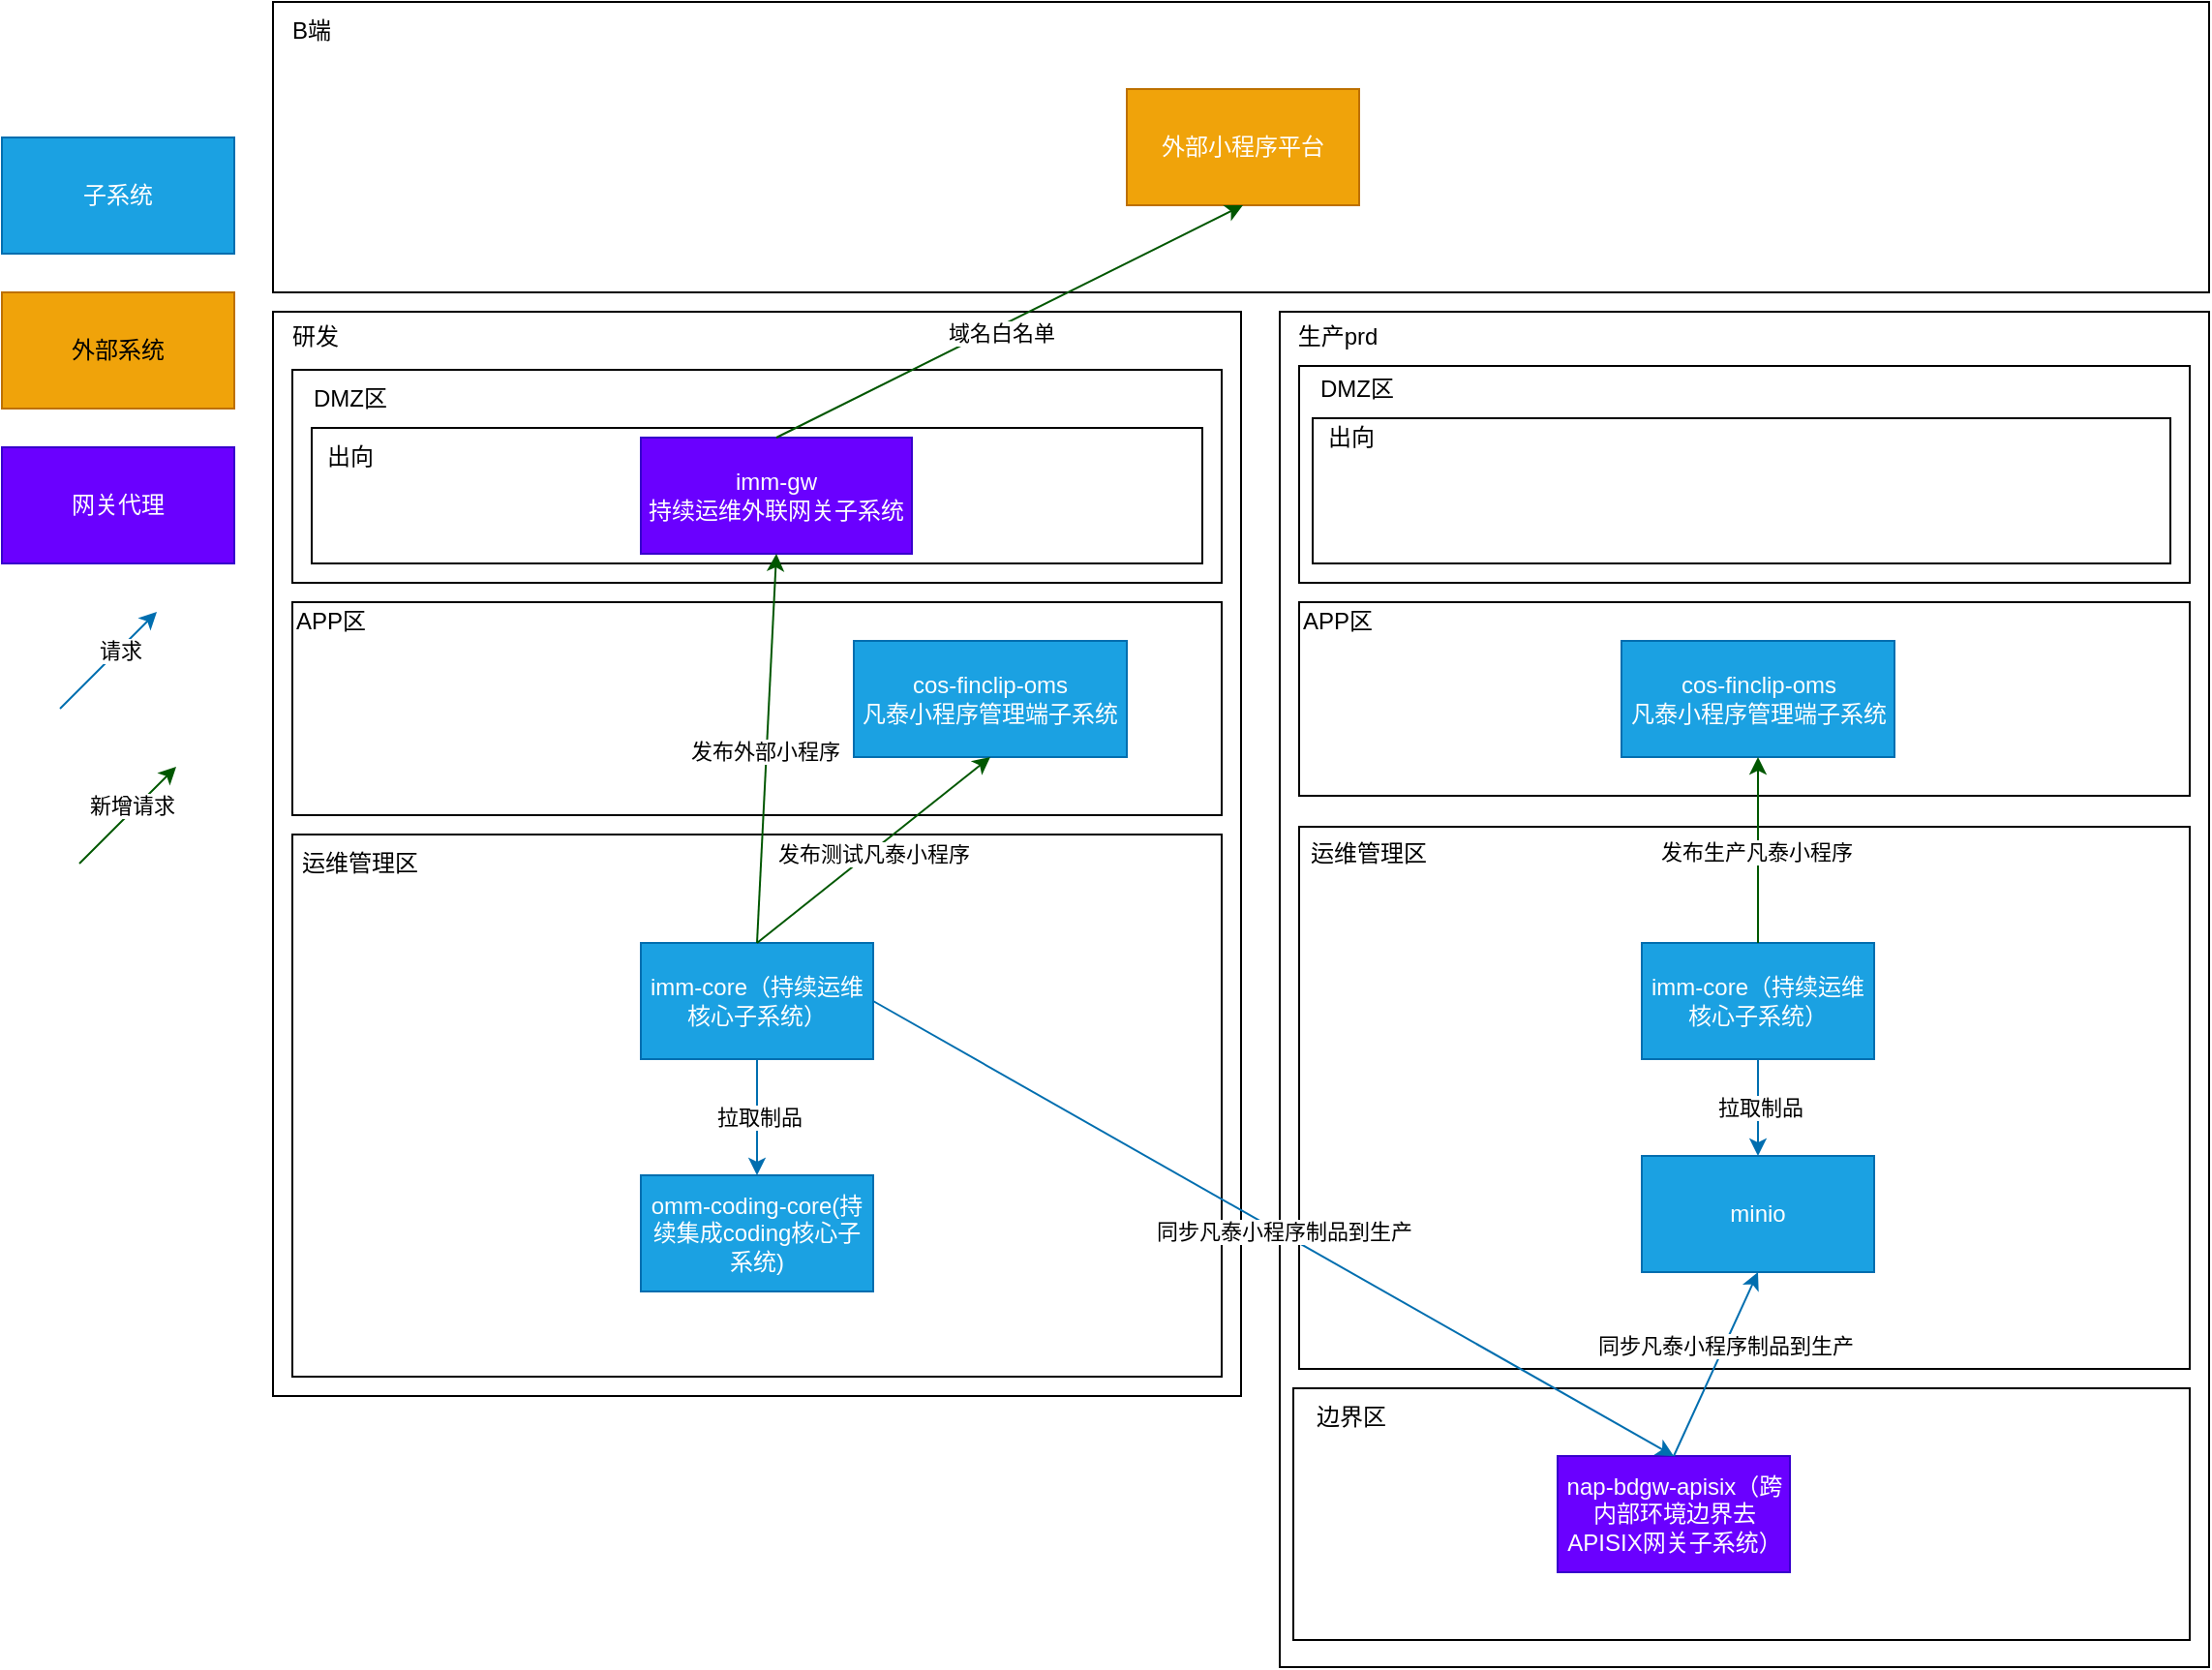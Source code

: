<mxfile version="24.3.1" type="github">
  <diagram name="第 1 页" id="x-s4xV_DUlktd-mjSwdB">
    <mxGraphModel dx="815" dy="1562" grid="1" gridSize="10" guides="1" tooltips="1" connect="1" arrows="1" fold="1" page="1" pageScale="1" pageWidth="827" pageHeight="1169" math="0" shadow="0">
      <root>
        <mxCell id="0" />
        <mxCell id="1" parent="0" />
        <mxCell id="dvoi7zTXmmgK_cxuayRM-1" value="" style="rounded=0;whiteSpace=wrap;html=1;" vertex="1" parent="1">
          <mxGeometry x="250" y="-130" width="500" height="560" as="geometry" />
        </mxCell>
        <mxCell id="dvoi7zTXmmgK_cxuayRM-2" value="" style="whiteSpace=wrap;html=1;" vertex="1" parent="1">
          <mxGeometry x="260" y="140" width="480" height="280" as="geometry" />
        </mxCell>
        <mxCell id="dvoi7zTXmmgK_cxuayRM-3" value="运维管理区" style="text;html=1;strokeColor=none;fillColor=none;align=center;verticalAlign=middle;whiteSpace=wrap;rounded=0;" vertex="1" parent="1">
          <mxGeometry x="260" y="140" width="70" height="30" as="geometry" />
        </mxCell>
        <mxCell id="dvoi7zTXmmgK_cxuayRM-4" value="" style="rounded=0;whiteSpace=wrap;html=1;" vertex="1" parent="1">
          <mxGeometry x="260" y="-100" width="480" height="110" as="geometry" />
        </mxCell>
        <mxCell id="dvoi7zTXmmgK_cxuayRM-5" value="DMZ区" style="text;html=1;strokeColor=none;fillColor=none;align=center;verticalAlign=middle;whiteSpace=wrap;rounded=0;" vertex="1" parent="1">
          <mxGeometry x="260" y="-100" width="60" height="30" as="geometry" />
        </mxCell>
        <mxCell id="dvoi7zTXmmgK_cxuayRM-6" value="" style="rounded=0;whiteSpace=wrap;html=1;" vertex="1" parent="1">
          <mxGeometry x="270" y="-70" width="460" height="70" as="geometry" />
        </mxCell>
        <mxCell id="dvoi7zTXmmgK_cxuayRM-7" value="出向" style="text;html=1;strokeColor=none;fillColor=none;align=center;verticalAlign=middle;whiteSpace=wrap;rounded=0;" vertex="1" parent="1">
          <mxGeometry x="260" y="-70" width="60" height="30" as="geometry" />
        </mxCell>
        <mxCell id="dvoi7zTXmmgK_cxuayRM-8" value="研发" style="text;html=1;strokeColor=none;fillColor=none;align=center;verticalAlign=middle;whiteSpace=wrap;rounded=0;" vertex="1" parent="1">
          <mxGeometry x="242" y="-132" width="60" height="30" as="geometry" />
        </mxCell>
        <mxCell id="dvoi7zTXmmgK_cxuayRM-9" value="" style="rounded=0;whiteSpace=wrap;html=1;" vertex="1" parent="1">
          <mxGeometry x="770" y="-130" width="480" height="700" as="geometry" />
        </mxCell>
        <mxCell id="dvoi7zTXmmgK_cxuayRM-10" value="生产prd" style="text;html=1;strokeColor=none;fillColor=none;align=center;verticalAlign=middle;whiteSpace=wrap;rounded=0;" vertex="1" parent="1">
          <mxGeometry x="770" y="-132" width="60" height="30" as="geometry" />
        </mxCell>
        <mxCell id="dvoi7zTXmmgK_cxuayRM-11" value="" style="rounded=0;whiteSpace=wrap;html=1;" vertex="1" parent="1">
          <mxGeometry x="780" y="-102" width="460" height="112" as="geometry" />
        </mxCell>
        <mxCell id="dvoi7zTXmmgK_cxuayRM-12" value="DMZ区" style="text;html=1;strokeColor=none;fillColor=none;align=center;verticalAlign=middle;whiteSpace=wrap;rounded=0;" vertex="1" parent="1">
          <mxGeometry x="780" y="-105" width="60" height="30" as="geometry" />
        </mxCell>
        <mxCell id="dvoi7zTXmmgK_cxuayRM-13" value="" style="rounded=0;whiteSpace=wrap;html=1;" vertex="1" parent="1">
          <mxGeometry x="787" y="-75" width="443" height="75" as="geometry" />
        </mxCell>
        <mxCell id="dvoi7zTXmmgK_cxuayRM-14" value="出向" style="text;html=1;strokeColor=none;fillColor=none;align=center;verticalAlign=middle;whiteSpace=wrap;rounded=0;" vertex="1" parent="1">
          <mxGeometry x="777" y="-80" width="60" height="30" as="geometry" />
        </mxCell>
        <mxCell id="dvoi7zTXmmgK_cxuayRM-15" value="imm-gw&lt;div&gt;持续运维外联网关子系统&lt;/div&gt;" style="rounded=0;whiteSpace=wrap;html=1;fillColor=#6a00ff;fontColor=#ffffff;strokeColor=#3700CC;" vertex="1" parent="1">
          <mxGeometry x="440" y="-65" width="140" height="60" as="geometry" />
        </mxCell>
        <mxCell id="dvoi7zTXmmgK_cxuayRM-17" value="" style="rounded=0;whiteSpace=wrap;html=1;" vertex="1" parent="1">
          <mxGeometry x="780" y="136" width="460" height="280" as="geometry" />
        </mxCell>
        <mxCell id="dvoi7zTXmmgK_cxuayRM-18" value="运维管理区" style="text;html=1;strokeColor=none;fillColor=none;align=center;verticalAlign=middle;whiteSpace=wrap;rounded=0;" vertex="1" parent="1">
          <mxGeometry x="781" y="135" width="70" height="30" as="geometry" />
        </mxCell>
        <mxCell id="dvoi7zTXmmgK_cxuayRM-19" value="imm-core（持续运维核心子系统）" style="rounded=0;whiteSpace=wrap;html=1;fillColor=#1ba1e2;fontColor=#ffffff;strokeColor=#006EAF;" vertex="1" parent="1">
          <mxGeometry x="957" y="196" width="120" height="60" as="geometry" />
        </mxCell>
        <mxCell id="dvoi7zTXmmgK_cxuayRM-20" value="" style="rounded=0;whiteSpace=wrap;html=1;" vertex="1" parent="1">
          <mxGeometry x="780" y="20" width="460" height="100" as="geometry" />
        </mxCell>
        <mxCell id="dvoi7zTXmmgK_cxuayRM-21" value="APP区" style="text;html=1;strokeColor=none;fillColor=none;align=center;verticalAlign=middle;whiteSpace=wrap;rounded=0;" vertex="1" parent="1">
          <mxGeometry x="770" y="15" width="60" height="30" as="geometry" />
        </mxCell>
        <mxCell id="dvoi7zTXmmgK_cxuayRM-22" value="cos-finclip-oms&lt;br&gt;凡泰小程序管理端子系统" style="rounded=0;whiteSpace=wrap;html=1;fillColor=#1ba1e2;fontColor=#ffffff;strokeColor=#006EAF;" vertex="1" parent="1">
          <mxGeometry x="946.5" y="40" width="141" height="60" as="geometry" />
        </mxCell>
        <mxCell id="dvoi7zTXmmgK_cxuayRM-23" value="" style="rounded=0;whiteSpace=wrap;html=1;" vertex="1" parent="1">
          <mxGeometry x="250" y="-290" width="1000" height="150" as="geometry" />
        </mxCell>
        <mxCell id="dvoi7zTXmmgK_cxuayRM-24" value="B端" style="text;html=1;strokeColor=none;fillColor=none;align=center;verticalAlign=middle;whiteSpace=wrap;rounded=0;" vertex="1" parent="1">
          <mxGeometry x="240" y="-290" width="60" height="30" as="geometry" />
        </mxCell>
        <mxCell id="dvoi7zTXmmgK_cxuayRM-25" value="外部小程序平台" style="rounded=0;whiteSpace=wrap;html=1;fillColor=#f0a30a;fontColor=#FFFFFF;strokeColor=#BD7000;" vertex="1" parent="1">
          <mxGeometry x="691" y="-245" width="120" height="60" as="geometry" />
        </mxCell>
        <mxCell id="dvoi7zTXmmgK_cxuayRM-26" value="" style="endArrow=classic;html=1;rounded=0;exitX=0.5;exitY=0;exitDx=0;exitDy=0;fillColor=#008a00;strokeColor=#005700;entryX=0.5;entryY=1;entryDx=0;entryDy=0;" edge="1" parent="1" source="dvoi7zTXmmgK_cxuayRM-15" target="dvoi7zTXmmgK_cxuayRM-25">
          <mxGeometry width="50" height="50" relative="1" as="geometry">
            <mxPoint x="640" y="200" as="sourcePoint" />
            <mxPoint x="515" y="5" as="targetPoint" />
          </mxGeometry>
        </mxCell>
        <mxCell id="dvoi7zTXmmgK_cxuayRM-27" value="域名白名单" style="edgeLabel;html=1;align=center;verticalAlign=middle;resizable=0;points=[];" vertex="1" connectable="0" parent="dvoi7zTXmmgK_cxuayRM-26">
          <mxGeometry x="-0.049" y="-3" relative="1" as="geometry">
            <mxPoint as="offset" />
          </mxGeometry>
        </mxCell>
        <mxCell id="dvoi7zTXmmgK_cxuayRM-32" value="minio" style="rounded=0;whiteSpace=wrap;html=1;fillColor=#1ba1e2;fontColor=#ffffff;strokeColor=#006EAF;" vertex="1" parent="1">
          <mxGeometry x="957" y="306" width="120" height="60" as="geometry" />
        </mxCell>
        <mxCell id="dvoi7zTXmmgK_cxuayRM-33" value="" style="rounded=0;whiteSpace=wrap;html=1;" vertex="1" parent="1">
          <mxGeometry x="837" y="456" width="120" height="60" as="geometry" />
        </mxCell>
        <mxCell id="dvoi7zTXmmgK_cxuayRM-34" value="" style="rounded=0;whiteSpace=wrap;html=1;" vertex="1" parent="1">
          <mxGeometry x="777" y="426" width="463" height="130" as="geometry" />
        </mxCell>
        <mxCell id="dvoi7zTXmmgK_cxuayRM-35" value="边界区" style="text;html=1;strokeColor=none;fillColor=none;align=center;verticalAlign=middle;whiteSpace=wrap;rounded=0;" vertex="1" parent="1">
          <mxGeometry x="777" y="426" width="60" height="30" as="geometry" />
        </mxCell>
        <mxCell id="dvoi7zTXmmgK_cxuayRM-36" value="nap-bdgw-apisix（跨内部环境边界去APISIX网关子系统）" style="rounded=0;whiteSpace=wrap;html=1;fillColor=#6a00ff;fontColor=#ffffff;strokeColor=#3700CC;" vertex="1" parent="1">
          <mxGeometry x="913.5" y="461" width="120" height="60" as="geometry" />
        </mxCell>
        <mxCell id="dvoi7zTXmmgK_cxuayRM-37" value="" style="endArrow=classic;html=1;rounded=0;entryX=0.5;entryY=0;entryDx=0;entryDy=0;fillColor=#1ba1e2;strokeColor=#006EAF;exitX=1;exitY=0.5;exitDx=0;exitDy=0;" edge="1" parent="1" source="dvoi7zTXmmgK_cxuayRM-62" target="dvoi7zTXmmgK_cxuayRM-36">
          <mxGeometry width="50" height="50" relative="1" as="geometry">
            <mxPoint x="543" y="140" as="sourcePoint" />
            <mxPoint x="730" y="200" as="targetPoint" />
          </mxGeometry>
        </mxCell>
        <mxCell id="dvoi7zTXmmgK_cxuayRM-38" value="同步凡泰小程序制品到生产" style="edgeLabel;html=1;align=center;verticalAlign=middle;resizable=0;points=[];" vertex="1" connectable="0" parent="dvoi7zTXmmgK_cxuayRM-37">
          <mxGeometry x="0.022" y="2" relative="1" as="geometry">
            <mxPoint x="-1" as="offset" />
          </mxGeometry>
        </mxCell>
        <mxCell id="dvoi7zTXmmgK_cxuayRM-39" value="" style="endArrow=classic;html=1;rounded=0;fillColor=#1ba1e2;strokeColor=#006EAF;entryX=0.5;entryY=1;entryDx=0;entryDy=0;exitX=0.5;exitY=0;exitDx=0;exitDy=0;" edge="1" parent="1" source="dvoi7zTXmmgK_cxuayRM-36" target="dvoi7zTXmmgK_cxuayRM-32">
          <mxGeometry width="50" height="50" relative="1" as="geometry">
            <mxPoint x="880" y="236" as="sourcePoint" />
            <mxPoint x="876" y="126" as="targetPoint" />
          </mxGeometry>
        </mxCell>
        <mxCell id="dvoi7zTXmmgK_cxuayRM-40" value="同步凡泰小程序制品到生产" style="edgeLabel;html=1;align=center;verticalAlign=middle;resizable=0;points=[];" vertex="1" connectable="0" parent="dvoi7zTXmmgK_cxuayRM-39">
          <mxGeometry x="0.193" relative="1" as="geometry">
            <mxPoint as="offset" />
          </mxGeometry>
        </mxCell>
        <mxCell id="dvoi7zTXmmgK_cxuayRM-41" value="子系统" style="rounded=0;whiteSpace=wrap;html=1;fillColor=#1ba1e2;fontColor=#ffffff;strokeColor=#006EAF;" vertex="1" parent="1">
          <mxGeometry x="110" y="-220" width="120" height="60" as="geometry" />
        </mxCell>
        <mxCell id="dvoi7zTXmmgK_cxuayRM-42" value="外部系统" style="rounded=0;whiteSpace=wrap;html=1;fillColor=#f0a30a;fontColor=#000000;strokeColor=#BD7000;" vertex="1" parent="1">
          <mxGeometry x="110" y="-140" width="120" height="60" as="geometry" />
        </mxCell>
        <mxCell id="dvoi7zTXmmgK_cxuayRM-43" value="网关代理" style="rounded=0;whiteSpace=wrap;html=1;fillColor=#6a00ff;fontColor=#ffffff;strokeColor=#3700CC;" vertex="1" parent="1">
          <mxGeometry x="110" y="-60" width="120" height="60" as="geometry" />
        </mxCell>
        <mxCell id="dvoi7zTXmmgK_cxuayRM-44" value="" style="endArrow=classic;html=1;rounded=0;fillColor=#1ba1e2;strokeColor=#006EAF;" edge="1" parent="1">
          <mxGeometry width="50" height="50" relative="1" as="geometry">
            <mxPoint x="140" y="75" as="sourcePoint" />
            <mxPoint x="190" y="25" as="targetPoint" />
          </mxGeometry>
        </mxCell>
        <mxCell id="dvoi7zTXmmgK_cxuayRM-45" value="请求" style="edgeLabel;html=1;align=center;verticalAlign=middle;resizable=0;points=[];" vertex="1" connectable="0" parent="dvoi7zTXmmgK_cxuayRM-44">
          <mxGeometry x="-0.137" y="10" relative="1" as="geometry">
            <mxPoint x="16" y="-2" as="offset" />
          </mxGeometry>
        </mxCell>
        <mxCell id="dvoi7zTXmmgK_cxuayRM-46" value="" style="endArrow=classic;html=1;rounded=0;fillColor=#008a00;strokeColor=#005700;" edge="1" parent="1">
          <mxGeometry width="50" height="50" relative="1" as="geometry">
            <mxPoint x="150" y="155" as="sourcePoint" />
            <mxPoint x="200" y="105" as="targetPoint" />
          </mxGeometry>
        </mxCell>
        <mxCell id="dvoi7zTXmmgK_cxuayRM-47" value="新增请求" style="edgeLabel;html=1;align=center;verticalAlign=middle;resizable=0;points=[];" vertex="1" connectable="0" parent="dvoi7zTXmmgK_cxuayRM-46">
          <mxGeometry x="-0.137" y="-6" relative="1" as="geometry">
            <mxPoint x="1" y="-13" as="offset" />
          </mxGeometry>
        </mxCell>
        <mxCell id="dvoi7zTXmmgK_cxuayRM-48" value="" style="endArrow=classic;html=1;rounded=0;fillColor=#1ba1e2;strokeColor=#006EAF;entryX=0.5;entryY=0;entryDx=0;entryDy=0;exitX=0.5;exitY=1;exitDx=0;exitDy=0;" edge="1" parent="1" source="dvoi7zTXmmgK_cxuayRM-19" target="dvoi7zTXmmgK_cxuayRM-32">
          <mxGeometry width="50" height="50" relative="1" as="geometry">
            <mxPoint x="940" y="96" as="sourcePoint" />
            <mxPoint x="1044" y="96" as="targetPoint" />
          </mxGeometry>
        </mxCell>
        <mxCell id="dvoi7zTXmmgK_cxuayRM-49" value="拉取制品" style="edgeLabel;html=1;align=center;verticalAlign=middle;resizable=0;points=[];" vertex="1" connectable="0" parent="dvoi7zTXmmgK_cxuayRM-48">
          <mxGeometry x="-0.017" y="1" relative="1" as="geometry">
            <mxPoint as="offset" />
          </mxGeometry>
        </mxCell>
        <mxCell id="dvoi7zTXmmgK_cxuayRM-50" value="" style="endArrow=classic;html=1;rounded=0;fillColor=#008a00;strokeColor=#005700;exitX=0.5;exitY=0;exitDx=0;exitDy=0;entryX=0.5;entryY=1;entryDx=0;entryDy=0;" edge="1" parent="1" source="dvoi7zTXmmgK_cxuayRM-19" target="dvoi7zTXmmgK_cxuayRM-22">
          <mxGeometry width="50" height="50" relative="1" as="geometry">
            <mxPoint x="1104" y="210" as="sourcePoint" />
            <mxPoint x="1033" y="360" as="targetPoint" />
          </mxGeometry>
        </mxCell>
        <mxCell id="dvoi7zTXmmgK_cxuayRM-51" value="发布生产凡泰小程序" style="edgeLabel;html=1;align=center;verticalAlign=middle;resizable=0;points=[];" vertex="1" connectable="0" parent="dvoi7zTXmmgK_cxuayRM-50">
          <mxGeometry x="-0.015" y="1" relative="1" as="geometry">
            <mxPoint as="offset" />
          </mxGeometry>
        </mxCell>
        <mxCell id="dvoi7zTXmmgK_cxuayRM-52" value="" style="rounded=0;whiteSpace=wrap;html=1;" vertex="1" parent="1">
          <mxGeometry x="260" y="20" width="480" height="110" as="geometry" />
        </mxCell>
        <mxCell id="dvoi7zTXmmgK_cxuayRM-53" value="APP区" style="text;html=1;strokeColor=none;fillColor=none;align=center;verticalAlign=middle;whiteSpace=wrap;rounded=0;" vertex="1" parent="1">
          <mxGeometry x="250" y="15" width="60" height="30" as="geometry" />
        </mxCell>
        <mxCell id="dvoi7zTXmmgK_cxuayRM-62" value="imm-core（持续运维核心子系统）" style="rounded=0;whiteSpace=wrap;html=1;fillColor=#1ba1e2;fontColor=#ffffff;strokeColor=#006EAF;" vertex="1" parent="1">
          <mxGeometry x="440" y="196" width="120" height="60" as="geometry" />
        </mxCell>
        <mxCell id="dvoi7zTXmmgK_cxuayRM-63" value="omm-coding-core(持续集成coding核心子系统)" style="rounded=0;whiteSpace=wrap;html=1;fillColor=#1ba1e2;fontColor=#ffffff;strokeColor=#006EAF;" vertex="1" parent="1">
          <mxGeometry x="440" y="316" width="120" height="60" as="geometry" />
        </mxCell>
        <mxCell id="dvoi7zTXmmgK_cxuayRM-64" value="" style="endArrow=classic;html=1;rounded=0;fillColor=#1ba1e2;strokeColor=#006EAF;entryX=0.5;entryY=0;entryDx=0;entryDy=0;exitX=0.5;exitY=1;exitDx=0;exitDy=0;" edge="1" parent="1" source="dvoi7zTXmmgK_cxuayRM-62" target="dvoi7zTXmmgK_cxuayRM-63">
          <mxGeometry width="50" height="50" relative="1" as="geometry">
            <mxPoint x="538" y="116" as="sourcePoint" />
            <mxPoint x="565" y="76" as="targetPoint" />
          </mxGeometry>
        </mxCell>
        <mxCell id="dvoi7zTXmmgK_cxuayRM-65" value="拉取制品" style="edgeLabel;html=1;align=center;verticalAlign=middle;resizable=0;points=[];" vertex="1" connectable="0" parent="dvoi7zTXmmgK_cxuayRM-64">
          <mxGeometry x="-0.017" y="1" relative="1" as="geometry">
            <mxPoint as="offset" />
          </mxGeometry>
        </mxCell>
        <mxCell id="dvoi7zTXmmgK_cxuayRM-66" value="" style="endArrow=classic;html=1;rounded=0;fillColor=#008a00;strokeColor=#005700;exitX=0.5;exitY=0;exitDx=0;exitDy=0;entryX=0.5;entryY=1;entryDx=0;entryDy=0;" edge="1" parent="1" source="dvoi7zTXmmgK_cxuayRM-62" target="dvoi7zTXmmgK_cxuayRM-15">
          <mxGeometry width="50" height="50" relative="1" as="geometry">
            <mxPoint x="630" y="210" as="sourcePoint" />
            <mxPoint x="360.5" y="100" as="targetPoint" />
          </mxGeometry>
        </mxCell>
        <mxCell id="dvoi7zTXmmgK_cxuayRM-67" value="发布外部小程序" style="edgeLabel;html=1;align=center;verticalAlign=middle;resizable=0;points=[];" vertex="1" connectable="0" parent="dvoi7zTXmmgK_cxuayRM-66">
          <mxGeometry x="-0.015" y="1" relative="1" as="geometry">
            <mxPoint as="offset" />
          </mxGeometry>
        </mxCell>
        <mxCell id="dvoi7zTXmmgK_cxuayRM-70" value="cos-finclip-oms&lt;br&gt;凡泰小程序管理端子系统" style="rounded=0;whiteSpace=wrap;html=1;fillColor=#1ba1e2;fontColor=#ffffff;strokeColor=#006EAF;" vertex="1" parent="1">
          <mxGeometry x="550" y="40" width="141" height="60" as="geometry" />
        </mxCell>
        <mxCell id="dvoi7zTXmmgK_cxuayRM-71" value="" style="endArrow=classic;html=1;rounded=0;fillColor=#008a00;strokeColor=#005700;exitX=0.5;exitY=0;exitDx=0;exitDy=0;entryX=0.5;entryY=1;entryDx=0;entryDy=0;" edge="1" parent="1" source="dvoi7zTXmmgK_cxuayRM-62" target="dvoi7zTXmmgK_cxuayRM-70">
          <mxGeometry width="50" height="50" relative="1" as="geometry">
            <mxPoint x="510" y="206" as="sourcePoint" />
            <mxPoint x="515" y="5" as="targetPoint" />
          </mxGeometry>
        </mxCell>
        <mxCell id="dvoi7zTXmmgK_cxuayRM-72" value="发布测试凡泰小程序" style="edgeLabel;html=1;align=center;verticalAlign=middle;resizable=0;points=[];" vertex="1" connectable="0" parent="dvoi7zTXmmgK_cxuayRM-71">
          <mxGeometry x="-0.015" y="1" relative="1" as="geometry">
            <mxPoint x="1" y="2" as="offset" />
          </mxGeometry>
        </mxCell>
      </root>
    </mxGraphModel>
  </diagram>
</mxfile>

